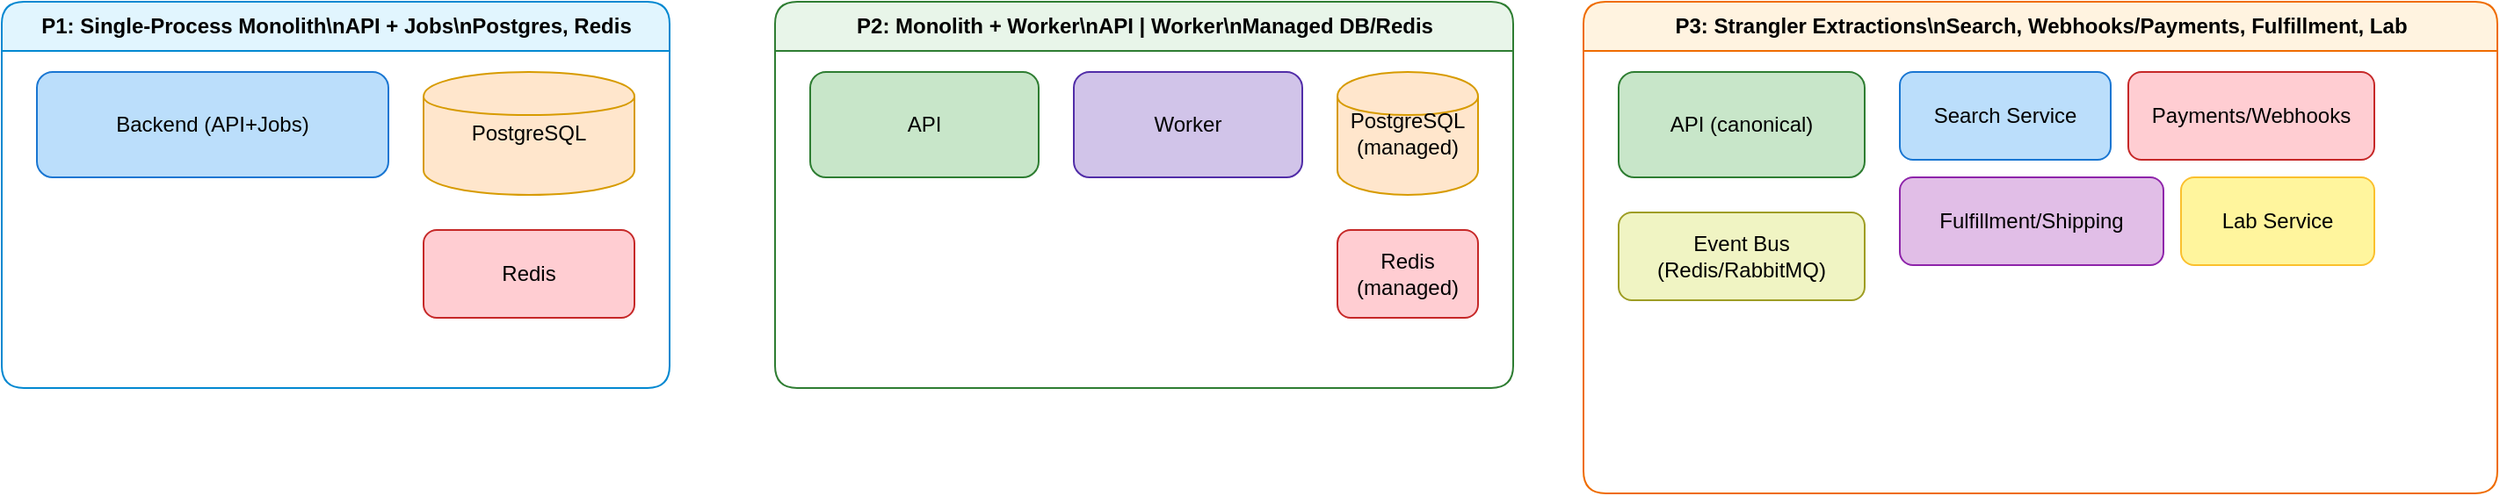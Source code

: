 <mxfile version="22.0.8">
  <diagram id="profiles" name="Deployment Profiles">
    <mxGraphModel dx="1280" dy="720" grid="1" gridSize="10" guides="1" tooltips="1" connect="1" arrows="1" fold="1" page="1" pageScale="1" pageWidth="1920" pageHeight="1080" math="0" shadow="0">
      <root>
        <mxCell id="0"/>
        <mxCell id="1" parent="0"/>

        <!-- P1 -->
        <mxCell id="p1" value="P1: Single-Process Monolith\nAPI + Jobs\nPostgres, Redis" style="swimlane;rounded=1;html=1;startSize=28;fillColor=#e1f5fe;strokeColor=#0288d1;" vertex="1" parent="1">
          <mxGeometry x="80" y="120" width="380" height="220" as="geometry"/>
        </mxCell>
        <mxCell id="p1-api" value="Backend (API+Jobs)" style="rounded=1;whiteSpace=wrap;html=1;fillColor=#bbdefb;strokeColor=#1976d2;" vertex="1" parent="p1">
          <mxGeometry x="20" y="40" width="200" height="60" as="geometry"/>
        </mxCell>
        <mxCell id="p1-db" value="PostgreSQL" style="shape=cylinder;whiteSpace=wrap;html=1;fillColor=#ffe6cc;strokeColor=#d79b00;" vertex="1" parent="p1">
          <mxGeometry x="240" y="40" width="120" height="70" as="geometry"/>
        </mxCell>
        <mxCell id="p1-redis" value="Redis" style="rounded=1;whiteSpace=wrap;html=1;fillColor=#ffcdd2;strokeColor=#c62828;" vertex="1" parent="p1">
          <mxGeometry x="240" y="130" width="120" height="50" as="geometry"/>
        </mxCell>

        <!-- P2 -->
        <mxCell id="p2" value="P2: Monolith + Worker\nAPI | Worker\nManaged DB/Redis" style="swimlane;rounded=1;html=1;startSize=28;fillColor=#e8f5e9;strokeColor=#2e7d32;" vertex="1" parent="1">
          <mxGeometry x="520" y="120" width="420" height="220" as="geometry"/>
        </mxCell>
        <mxCell id="p2-api" value="API" style="rounded=1;whiteSpace=wrap;html=1;fillColor=#c8e6c9;strokeColor=#2e7d32;" vertex="1" parent="p2">
          <mxGeometry x="20" y="40" width="130" height="60" as="geometry"/>
        </mxCell>
        <mxCell id="p2-worker" value="Worker" style="rounded=1;whiteSpace=wrap;html=1;fillColor=#d1c4e9;strokeColor=#512da8;" vertex="1" parent="p2">
          <mxGeometry x="170" y="40" width="130" height="60" as="geometry"/>
        </mxCell>
        <mxCell id="p2-db" value="PostgreSQL (managed)" style="shape=cylinder;whiteSpace=wrap;html=1;fillColor=#ffe6cc;strokeColor=#d79b00;" vertex="1" parent="p2">
          <mxGeometry x="320" y="40" width="80" height="70" as="geometry"/>
        </mxCell>
        <mxCell id="p2-redis" value="Redis (managed)" style="rounded=1;whiteSpace=wrap;html=1;fillColor=#ffcdd2;strokeColor=#c62828;" vertex="1" parent="p2">
          <mxGeometry x="320" y="130" width="80" height="50" as="geometry"/>
        </mxCell>

        <!-- P3 -->
        <mxCell id="p3" value="P3: Strangler Extractions\nSearch, Webhooks/Payments, Fulfillment, Lab" style="swimlane;rounded=1;html=1;startSize=28;fillColor=#fff3e0;strokeColor=#ef6c00;" vertex="1" parent="1">
          <mxGeometry x="980" y="120" width="520" height="280" as="geometry"/>
        </mxCell>
        <mxCell id="p3-api" value="API (canonical)" style="rounded=1;whiteSpace=wrap;html=1;fillColor=#c8e6c9;strokeColor=#2e7d32;" vertex="1" parent="p3">
          <mxGeometry x="20" y="40" width="140" height="60" as="geometry"/>
        </mxCell>
        <mxCell id="p3-srch" value="Search Service" style="rounded=1;whiteSpace=wrap;html=1;fillColor=#bbdefb;strokeColor=#1976d2;" vertex="1" parent="p3">
          <mxGeometry x="180" y="40" width="120" height="50" as="geometry"/>
        </mxCell>
        <mxCell id="p3-pay" value="Payments/Webhooks" style="rounded=1;whiteSpace=wrap;html=1;fillColor=#ffcdd2;strokeColor=#c62828;" vertex="1" parent="p3">
          <mxGeometry x="310" y="40" width="140" height="50" as="geometry"/>
        </mxCell>
        <mxCell id="p3-ship" value="Fulfillment/Shipping" style="rounded=1;whiteSpace=wrap;html=1;fillColor=#e1bee7;strokeColor=#8e24aa;" vertex="1" parent="p3">
          <mxGeometry x="180" y="100" width="150" height="50" as="geometry"/>
        </mxCell>
        <mxCell id="p3-lab" value="Lab Service" style="rounded=1;whiteSpace=wrap;html=1;fillColor=#fff59d;strokeColor=#fbc02d;" vertex="1" parent="p3">
          <mxGeometry x="340" y="100" width="110" height="50" as="geometry"/>
        </mxCell>
        <mxCell id="p3-bus" value="Event Bus (Redis/RabbitMQ)" style="rounded=1;whiteSpace=wrap;html=1;fillColor=#f0f4c3;strokeColor=#9e9d24;" vertex="1" parent="p3">
          <mxGeometry x="20" y="120" width="140" height="50" as="geometry"/>
        </mxCell>

      </root>
    </mxGraphModel>
  </diagram>
</mxfile>

